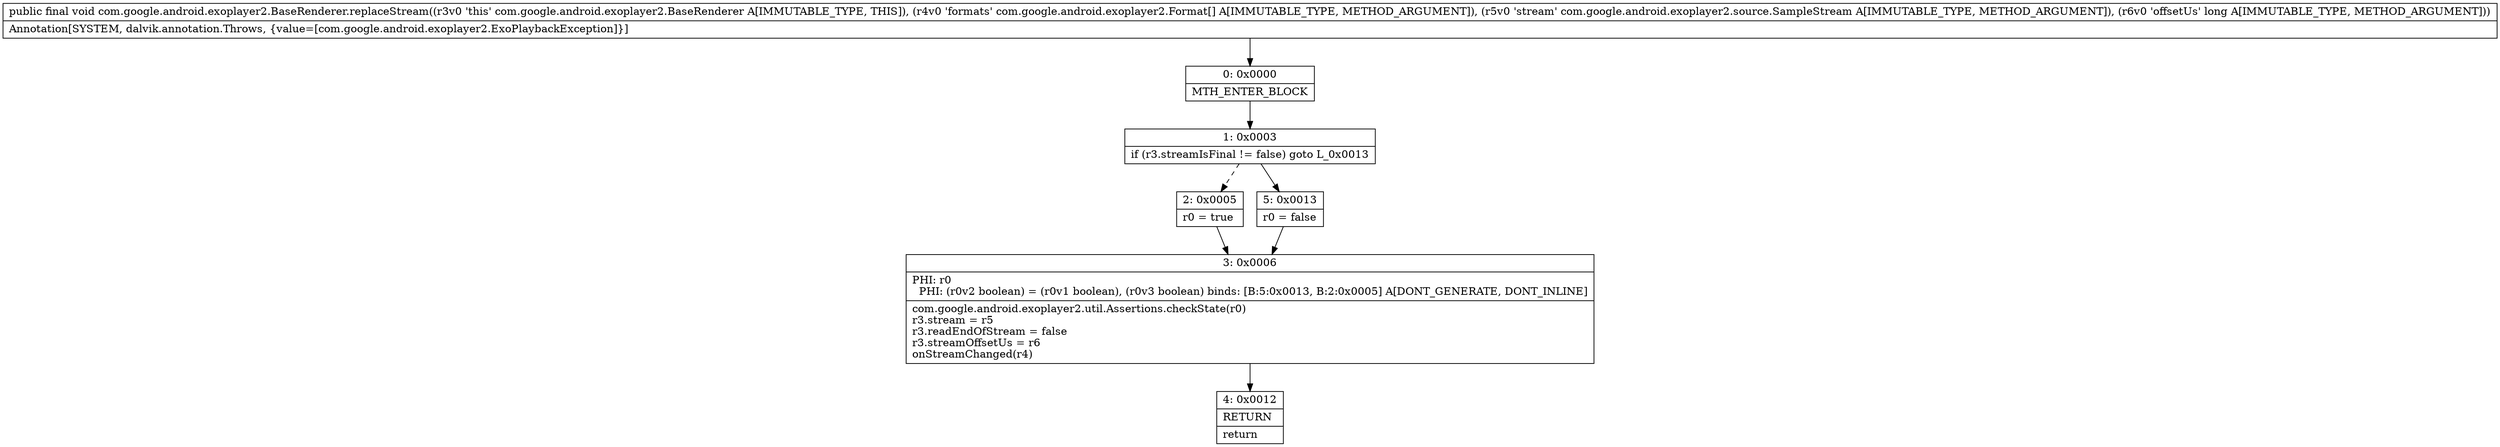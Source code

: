 digraph "CFG forcom.google.android.exoplayer2.BaseRenderer.replaceStream([Lcom\/google\/android\/exoplayer2\/Format;Lcom\/google\/android\/exoplayer2\/source\/SampleStream;J)V" {
Node_0 [shape=record,label="{0\:\ 0x0000|MTH_ENTER_BLOCK\l}"];
Node_1 [shape=record,label="{1\:\ 0x0003|if (r3.streamIsFinal != false) goto L_0x0013\l}"];
Node_2 [shape=record,label="{2\:\ 0x0005|r0 = true\l}"];
Node_3 [shape=record,label="{3\:\ 0x0006|PHI: r0 \l  PHI: (r0v2 boolean) = (r0v1 boolean), (r0v3 boolean) binds: [B:5:0x0013, B:2:0x0005] A[DONT_GENERATE, DONT_INLINE]\l|com.google.android.exoplayer2.util.Assertions.checkState(r0)\lr3.stream = r5\lr3.readEndOfStream = false\lr3.streamOffsetUs = r6\lonStreamChanged(r4)\l}"];
Node_4 [shape=record,label="{4\:\ 0x0012|RETURN\l|return\l}"];
Node_5 [shape=record,label="{5\:\ 0x0013|r0 = false\l}"];
MethodNode[shape=record,label="{public final void com.google.android.exoplayer2.BaseRenderer.replaceStream((r3v0 'this' com.google.android.exoplayer2.BaseRenderer A[IMMUTABLE_TYPE, THIS]), (r4v0 'formats' com.google.android.exoplayer2.Format[] A[IMMUTABLE_TYPE, METHOD_ARGUMENT]), (r5v0 'stream' com.google.android.exoplayer2.source.SampleStream A[IMMUTABLE_TYPE, METHOD_ARGUMENT]), (r6v0 'offsetUs' long A[IMMUTABLE_TYPE, METHOD_ARGUMENT]))  | Annotation[SYSTEM, dalvik.annotation.Throws, \{value=[com.google.android.exoplayer2.ExoPlaybackException]\}]\l}"];
MethodNode -> Node_0;
Node_0 -> Node_1;
Node_1 -> Node_2[style=dashed];
Node_1 -> Node_5;
Node_2 -> Node_3;
Node_3 -> Node_4;
Node_5 -> Node_3;
}

